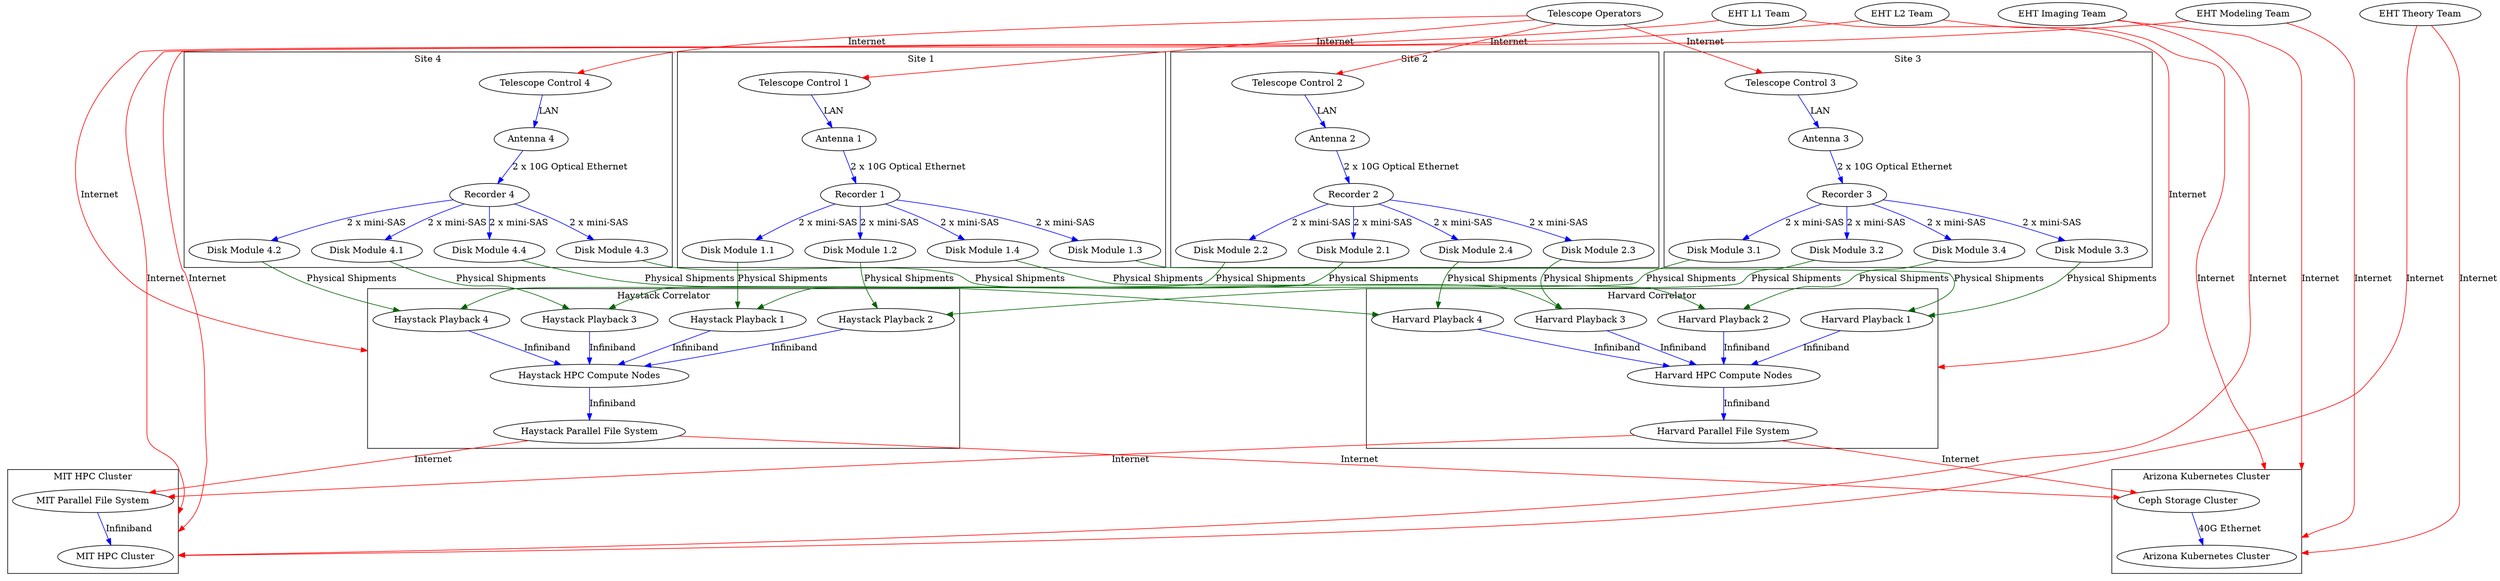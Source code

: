 digraph G {
	compound=true;

	edge [color=red, label=Internet];

	"Telescope Operators" -> "Telescope Control 1";
	"Telescope Operators" -> "Telescope Control 2";
	"Telescope Operators" -> "Telescope Control 3";
	"Telescope Operators" -> "Telescope Control 4";

	"EHT L1 Team" -> "Haystack HPC Compute Nodes" [lhead=cluster5];
	"EHT L1 Team" -> "Harvard HPC Compute Nodes"  [lhead=cluster6];

	"EHT L2 Team" -> "MIT HPC Cluster"             [lhead=cluster7];
	"EHT L2 Team" -> "Arizona Kubernetes Cluster"  [lhead=cluster8];

	"EHT Imaging Team" -> "MIT HPC Cluster"             [lhead=cluster7];
	"EHT Imaging Team" -> "Arizona Kubernetes Cluster"  [lhead=cluster8];

	"EHT Modeling Team" -> "MIT HPC Cluster"             [lhead=cluster7];
	"EHT Modeling Team" -> "Arizona Kubernetes Cluster"  [lhead=cluster8];

	"EHT Theory Team" -> "MIT HPC Cluster"             [lhead=cluster7];
	"EHT Theory Team" -> "Arizona Kubernetes Cluster"  [lhead=cluster8];

	"Telescope Operators" -> "EHT L1 Team" -> "EHT L2 Team" -> "EHT Imaging Team" -> "EHT Modeling Team" -> "EHT Theory Team" [ style=invis, weight=10 ];

	{
		rank = same;
		"Telescope Operators";
		"EHT L1 Team";
		"EHT L2 Team";
		"EHT Imaging Team";
		"EHT Modeling Team";
		"EHT Theory Team";
	}

	subgraph cluster1 {
		label = "Site 1";
		edge [color=blue, label=LAN];
		"Telescope Control 1"  -> "Antenna 1";
		edge [color=blue, label="2 x 10G Optical Ethernet"];
		"Antenna 1"  -> "Recorder 1";
		edge [color=blue, label="2 x mini-SAS"];
		"Recorder 1" -> "Disk Module 1.1";
		"Recorder 1" -> "Disk Module 1.2";
		"Recorder 1" -> "Disk Module 1.3";
		"Recorder 1" -> "Disk Module 1.4";
	}
	subgraph cluster2 {
		label = "Site 2";
		edge [color=blue, label=LAN];
		"Telescope Control 2"  -> "Antenna 2";
		edge [color=blue, label="2 x 10G Optical Ethernet"];
		"Antenna 2"  -> "Recorder 2";
		edge [color=blue, label="2 x mini-SAS"];
		"Recorder 2" -> "Disk Module 2.1";
		"Recorder 2" -> "Disk Module 2.2";
		"Recorder 2" -> "Disk Module 2.3";
		"Recorder 2" -> "Disk Module 2.4";
	}
	subgraph cluster3 {
		label = "Site 3";
		edge [color=blue, label=LAN];
		"Telescope Control 3"  -> "Antenna 3";
		edge [color=blue, label="2 x 10G Optical Ethernet"];
		"Antenna 3"  -> "Recorder 3";
		edge [color=blue, label="2 x mini-SAS"];
		"Recorder 3" -> "Disk Module 3.1";
		"Recorder 3" -> "Disk Module 3.2";
		"Recorder 3" -> "Disk Module 3.3";
		"Recorder 3" -> "Disk Module 3.4";
	}
	subgraph cluster4 {
		label = "Site 4";
		edge [color=blue, label=LAN];
		"Telescope Control 4"  -> "Antenna 4";
		edge [color=blue, label="2 x 10G Optical Ethernet"];
		"Antenna 4"  -> "Recorder 4";
		edge [color=blue, label="2 x mini-SAS"];
		"Recorder 4" -> "Disk Module 4.1";
		"Recorder 4" -> "Disk Module 4.2";
		"Recorder 4" -> "Disk Module 4.3";
		"Recorder 4" -> "Disk Module 4.4";
	}

	edge [color=darkgreen, label="Physical Shipments"];

	"Disk Module 1.1" -> "Haystack Playback 1";
	"Disk Module 1.2" -> "Haystack Playback 2";
	"Disk Module 2.1" -> "Haystack Playback 3";
	"Disk Module 2.2" -> "Haystack Playback 4";
	"Disk Module 3.1" -> "Haystack Playback 1";
	"Disk Module 3.2" -> "Haystack Playback 2";
	"Disk Module 4.1" -> "Haystack Playback 3";
	"Disk Module 4.2" -> "Haystack Playback 4";

	"Disk Module 1.3" -> "Harvard Playback 1";
	"Disk Module 1.4" -> "Harvard Playback 2";
	"Disk Module 2.3" -> "Harvard Playback 3";
	"Disk Module 2.4" -> "Harvard Playback 4";
	"Disk Module 3.3" -> "Harvard Playback 1";
	"Disk Module 3.4" -> "Harvard Playback 2";
	"Disk Module 4.3" -> "Harvard Playback 3";
	"Disk Module 4.4" -> "Harvard Playback 4";

	subgraph cluster5 {
		label = "Haystack Correlator";
		edge [color=blue, label=Infiniband];
		"Haystack Playback 1" -> "Haystack HPC Compute Nodes";
		"Haystack Playback 2" -> "Haystack HPC Compute Nodes";
		"Haystack Playback 3" -> "Haystack HPC Compute Nodes";
		"Haystack Playback 4" -> "Haystack HPC Compute Nodes";
		"Haystack HPC Compute Nodes" -> "Haystack Parallel File System";
	}

	subgraph cluster6 {
		label = "Harvard Correlator";
		edge [color=blue, label=Infiniband];
		"Harvard Playback 1" -> "Harvard HPC Compute Nodes";
		"Harvard Playback 2" -> "Harvard HPC Compute Nodes";
		"Harvard Playback 3" -> "Harvard HPC Compute Nodes";
		"Harvard Playback 4" -> "Harvard HPC Compute Nodes";
		"Harvard HPC Compute Nodes" -> "Harvard Parallel File System";
	}

	edge [color=red, label=Internet];

	"Haystack Parallel File System" -> "MIT Parallel File System";
	"Haystack Parallel File System" -> "Ceph Storage Cluster";
	"Harvard Parallel File System"  -> "MIT Parallel File System";
	"Harvard Parallel File System"  -> "Ceph Storage Cluster";

	subgraph cluster7 {
		label = "MIT HPC Cluster";
		edge [color=blue, label=Infiniband];
		"MIT Parallel File System" -> "MIT HPC Cluster";
	}

	subgraph cluster8 {
		label = "Arizona Kubernetes Cluster";
		edge [color=blue, label="40G Ethernet"];
		"Ceph Storage Cluster" -> "Arizona Kubernetes Cluster";
	}
}
